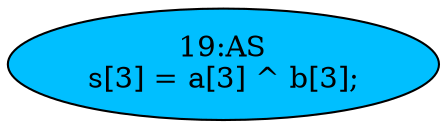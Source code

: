 strict digraph "" {
	node [label="\N"];
	"19:AS"	[ast="<pyverilog.vparser.ast.Assign object at 0x7f59d4f21dd0>",
		def_var="['s']",
		fillcolor=deepskyblue,
		label="19:AS
s[3] = a[3] ^ b[3];",
		statements="[]",
		style=filled,
		typ=Assign,
		use_var="['a', 'b']"];
}
